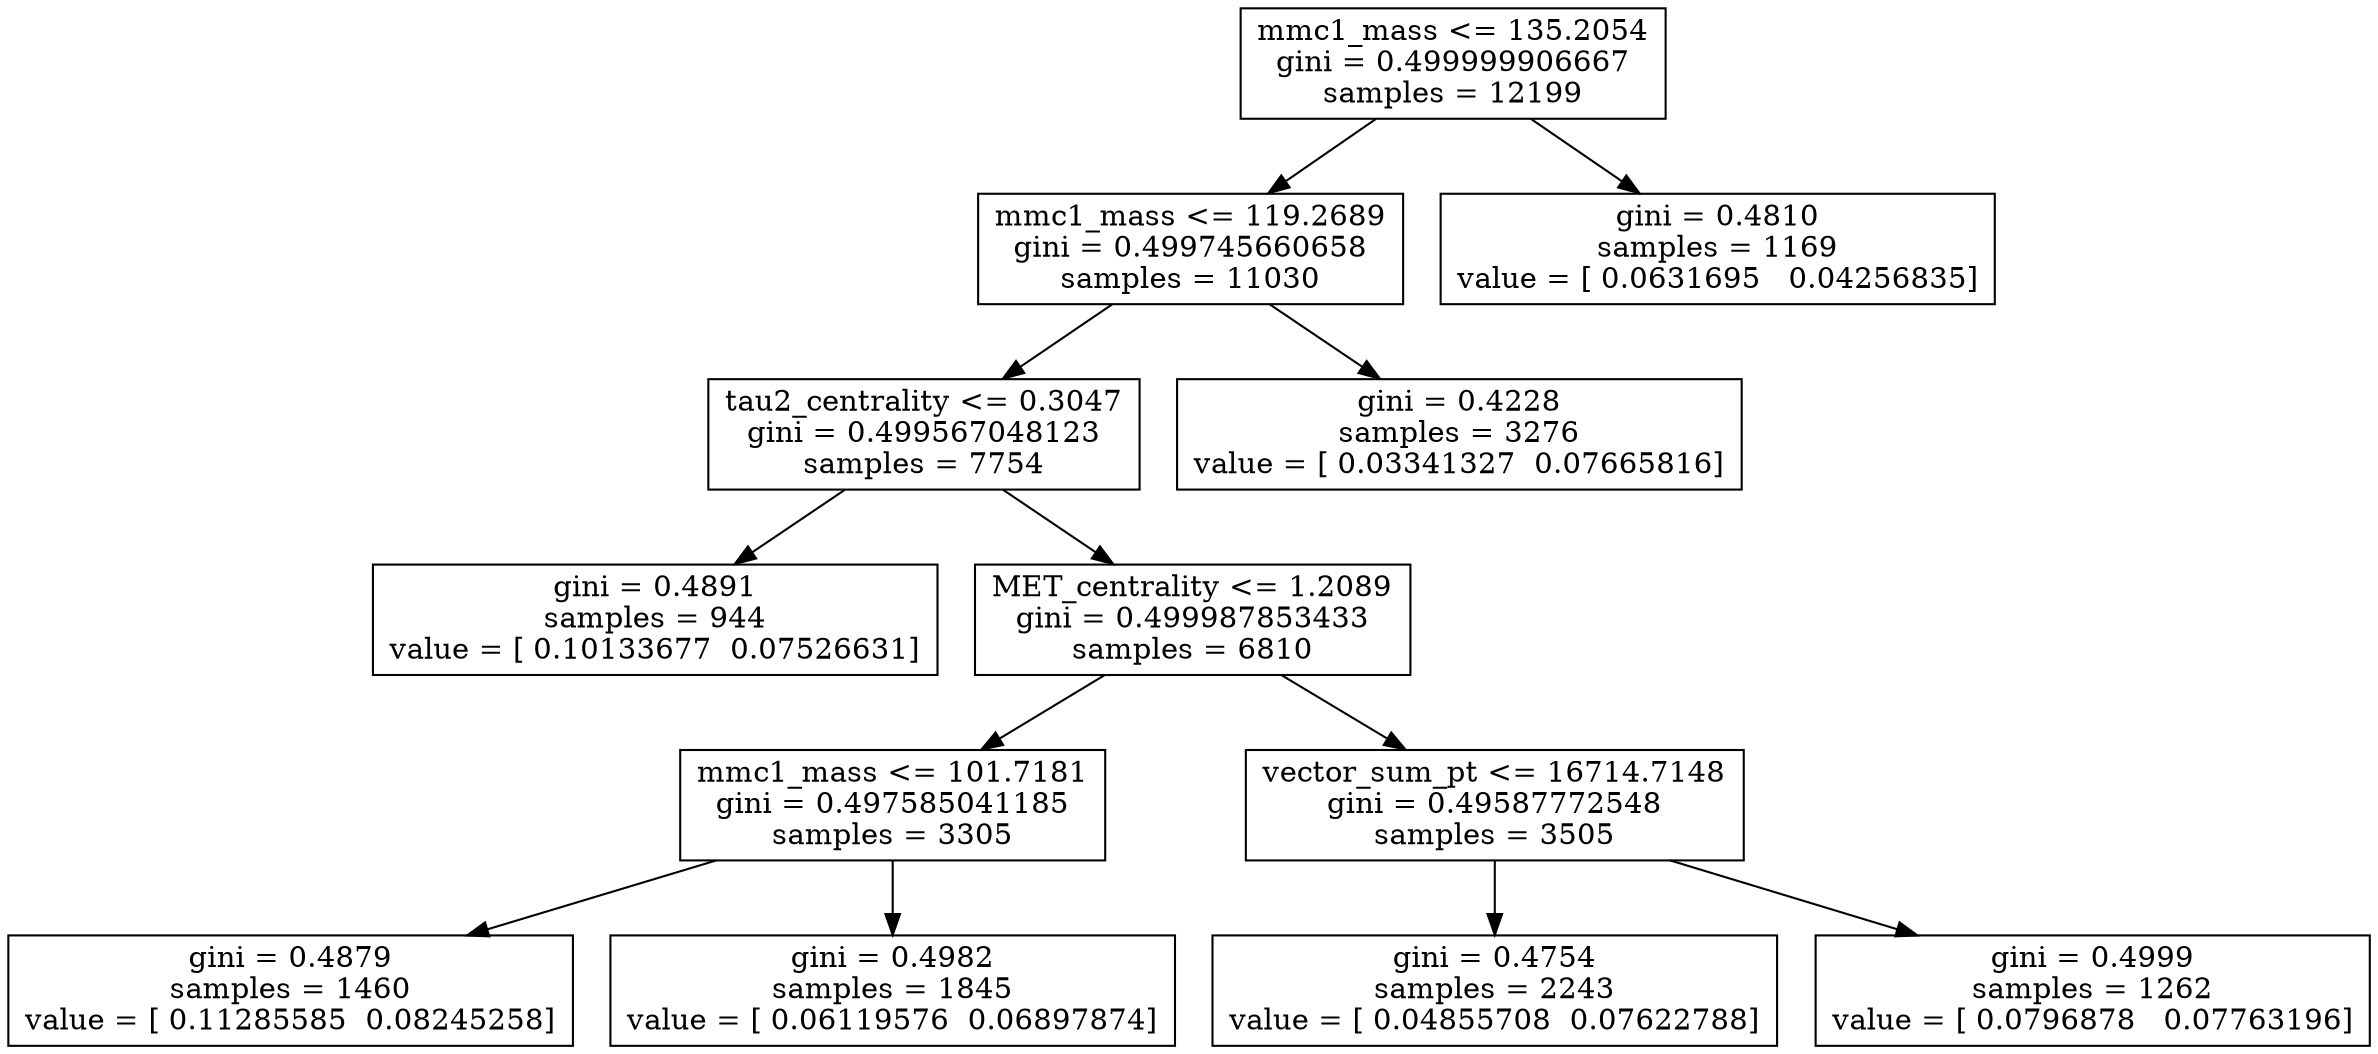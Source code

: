 digraph Tree {
0 [label="mmc1_mass <= 135.2054\ngini = 0.499999906667\nsamples = 12199", shape="box"] ;
1 [label="mmc1_mass <= 119.2689\ngini = 0.499745660658\nsamples = 11030", shape="box"] ;
0 -> 1 ;
2 [label="tau2_centrality <= 0.3047\ngini = 0.499567048123\nsamples = 7754", shape="box"] ;
1 -> 2 ;
3 [label="gini = 0.4891\nsamples = 944\nvalue = [ 0.10133677  0.07526631]", shape="box"] ;
2 -> 3 ;
4 [label="MET_centrality <= 1.2089\ngini = 0.499987853433\nsamples = 6810", shape="box"] ;
2 -> 4 ;
5 [label="mmc1_mass <= 101.7181\ngini = 0.497585041185\nsamples = 3305", shape="box"] ;
4 -> 5 ;
6 [label="gini = 0.4879\nsamples = 1460\nvalue = [ 0.11285585  0.08245258]", shape="box"] ;
5 -> 6 ;
7 [label="gini = 0.4982\nsamples = 1845\nvalue = [ 0.06119576  0.06897874]", shape="box"] ;
5 -> 7 ;
8 [label="vector_sum_pt <= 16714.7148\ngini = 0.49587772548\nsamples = 3505", shape="box"] ;
4 -> 8 ;
9 [label="gini = 0.4754\nsamples = 2243\nvalue = [ 0.04855708  0.07622788]", shape="box"] ;
8 -> 9 ;
10 [label="gini = 0.4999\nsamples = 1262\nvalue = [ 0.0796878   0.07763196]", shape="box"] ;
8 -> 10 ;
11 [label="gini = 0.4228\nsamples = 3276\nvalue = [ 0.03341327  0.07665816]", shape="box"] ;
1 -> 11 ;
12 [label="gini = 0.4810\nsamples = 1169\nvalue = [ 0.0631695   0.04256835]", shape="box"] ;
0 -> 12 ;
}